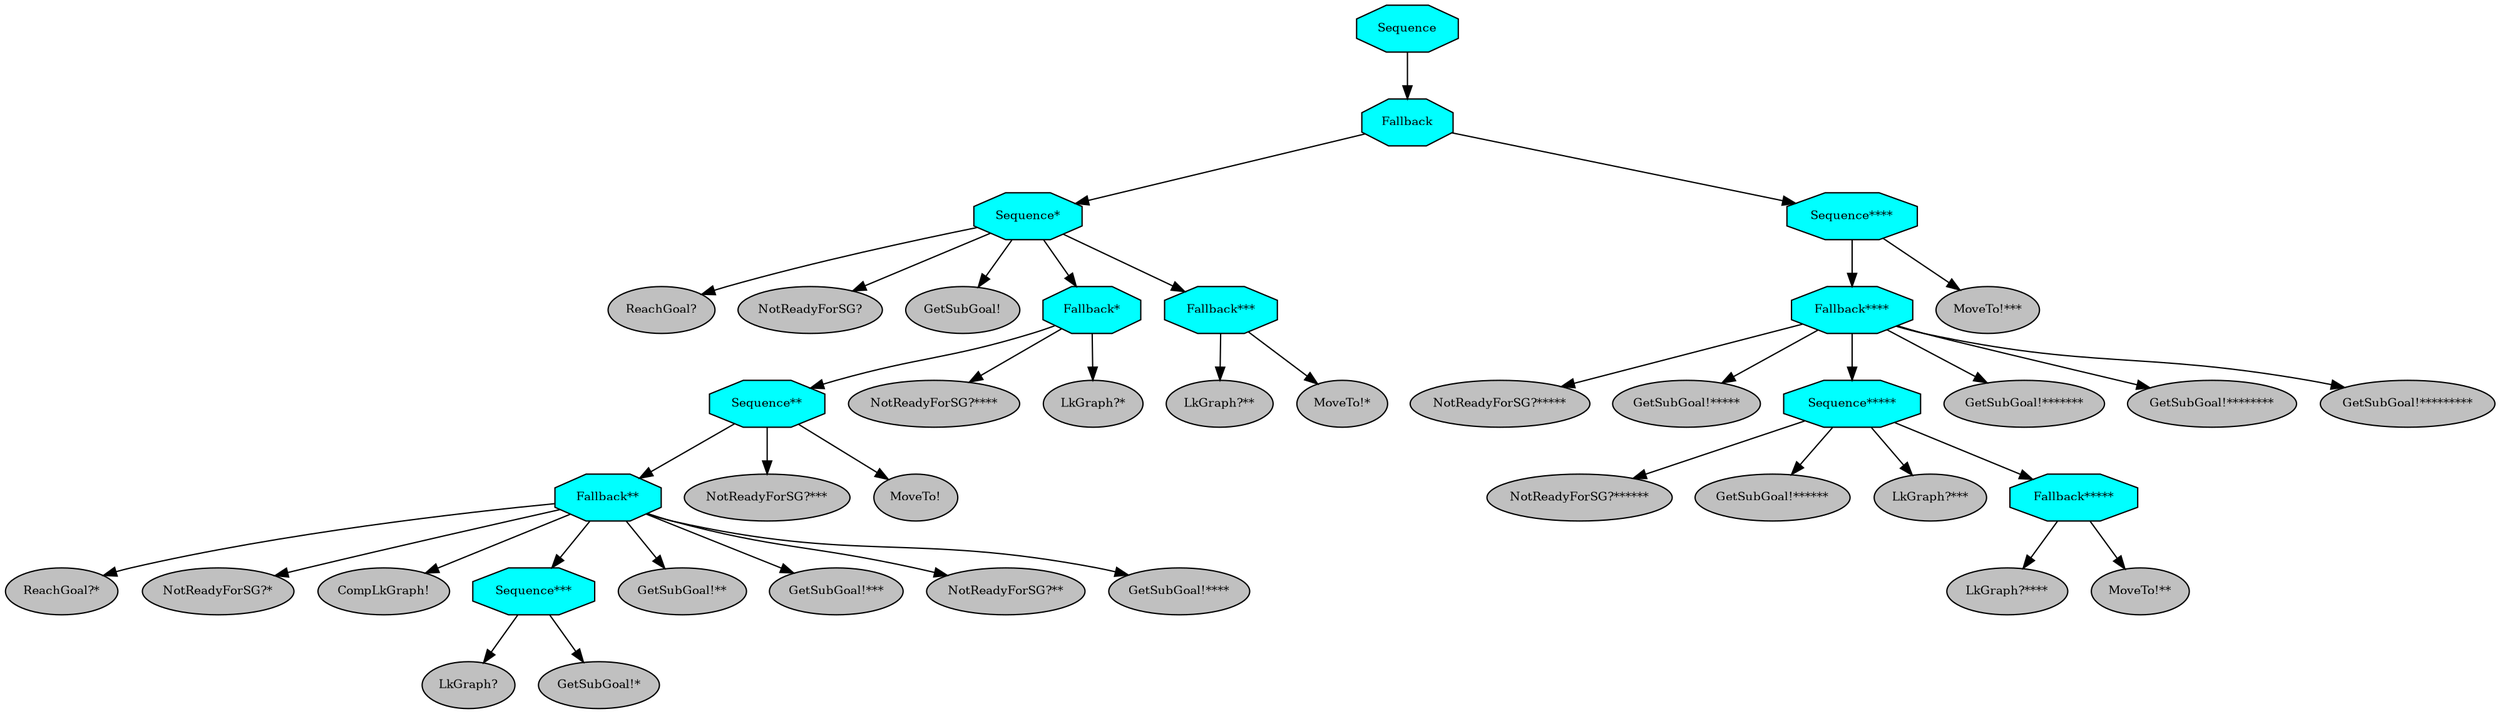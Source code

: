 digraph pastafarianism {
ordering=out;
graph [fontname="times-roman"];
node [fontname="times-roman"];
edge [fontname="times-roman"];
Sequence [fillcolor=cyan, fontcolor=black, fontsize=9, label=Sequence, shape=octagon, style=filled];
Fallback [fillcolor=cyan, fontcolor=black, fontsize=9, label=Fallback, shape=octagon, style=filled];
Sequence -> Fallback;
"Sequence*" [fillcolor=cyan, fontcolor=black, fontsize=9, label="Sequence*", shape=octagon, style=filled];
Fallback -> "Sequence*";
"ReachGoal?" [fillcolor=gray, fontcolor=black, fontsize=9, label="ReachGoal?", shape=ellipse, style=filled];
"Sequence*" -> "ReachGoal?";
"NotReadyForSG?" [fillcolor=gray, fontcolor=black, fontsize=9, label="NotReadyForSG?", shape=ellipse, style=filled];
"Sequence*" -> "NotReadyForSG?";
"GetSubGoal!" [fillcolor=gray, fontcolor=black, fontsize=9, label="GetSubGoal!", shape=ellipse, style=filled];
"Sequence*" -> "GetSubGoal!";
"Fallback*" [fillcolor=cyan, fontcolor=black, fontsize=9, label="Fallback*", shape=octagon, style=filled];
"Sequence*" -> "Fallback*";
"Sequence**" [fillcolor=cyan, fontcolor=black, fontsize=9, label="Sequence**", shape=octagon, style=filled];
"Fallback*" -> "Sequence**";
"Fallback**" [fillcolor=cyan, fontcolor=black, fontsize=9, label="Fallback**", shape=octagon, style=filled];
"Sequence**" -> "Fallback**";
"ReachGoal?*" [fillcolor=gray, fontcolor=black, fontsize=9, label="ReachGoal?*", shape=ellipse, style=filled];
"Fallback**" -> "ReachGoal?*";
"NotReadyForSG?*" [fillcolor=gray, fontcolor=black, fontsize=9, label="NotReadyForSG?*", shape=ellipse, style=filled];
"Fallback**" -> "NotReadyForSG?*";
"CompLkGraph!" [fillcolor=gray, fontcolor=black, fontsize=9, label="CompLkGraph!", shape=ellipse, style=filled];
"Fallback**" -> "CompLkGraph!";
"Sequence***" [fillcolor=cyan, fontcolor=black, fontsize=9, label="Sequence***", shape=octagon, style=filled];
"Fallback**" -> "Sequence***";
"LkGraph?" [fillcolor=gray, fontcolor=black, fontsize=9, label="LkGraph?", shape=ellipse, style=filled];
"Sequence***" -> "LkGraph?";
"GetSubGoal!*" [fillcolor=gray, fontcolor=black, fontsize=9, label="GetSubGoal!*", shape=ellipse, style=filled];
"Sequence***" -> "GetSubGoal!*";
"GetSubGoal!**" [fillcolor=gray, fontcolor=black, fontsize=9, label="GetSubGoal!**", shape=ellipse, style=filled];
"Fallback**" -> "GetSubGoal!**";
"GetSubGoal!***" [fillcolor=gray, fontcolor=black, fontsize=9, label="GetSubGoal!***", shape=ellipse, style=filled];
"Fallback**" -> "GetSubGoal!***";
"NotReadyForSG?**" [fillcolor=gray, fontcolor=black, fontsize=9, label="NotReadyForSG?**", shape=ellipse, style=filled];
"Fallback**" -> "NotReadyForSG?**";
"GetSubGoal!****" [fillcolor=gray, fontcolor=black, fontsize=9, label="GetSubGoal!****", shape=ellipse, style=filled];
"Fallback**" -> "GetSubGoal!****";
"NotReadyForSG?***" [fillcolor=gray, fontcolor=black, fontsize=9, label="NotReadyForSG?***", shape=ellipse, style=filled];
"Sequence**" -> "NotReadyForSG?***";
"MoveTo!" [fillcolor=gray, fontcolor=black, fontsize=9, label="MoveTo!", shape=ellipse, style=filled];
"Sequence**" -> "MoveTo!";
"NotReadyForSG?****" [fillcolor=gray, fontcolor=black, fontsize=9, label="NotReadyForSG?****", shape=ellipse, style=filled];
"Fallback*" -> "NotReadyForSG?****";
"LkGraph?*" [fillcolor=gray, fontcolor=black, fontsize=9, label="LkGraph?*", shape=ellipse, style=filled];
"Fallback*" -> "LkGraph?*";
"Fallback***" [fillcolor=cyan, fontcolor=black, fontsize=9, label="Fallback***", shape=octagon, style=filled];
"Sequence*" -> "Fallback***";
"LkGraph?**" [fillcolor=gray, fontcolor=black, fontsize=9, label="LkGraph?**", shape=ellipse, style=filled];
"Fallback***" -> "LkGraph?**";
"MoveTo!*" [fillcolor=gray, fontcolor=black, fontsize=9, label="MoveTo!*", shape=ellipse, style=filled];
"Fallback***" -> "MoveTo!*";
"Sequence****" [fillcolor=cyan, fontcolor=black, fontsize=9, label="Sequence****", shape=octagon, style=filled];
Fallback -> "Sequence****";
"Fallback****" [fillcolor=cyan, fontcolor=black, fontsize=9, label="Fallback****", shape=octagon, style=filled];
"Sequence****" -> "Fallback****";
"NotReadyForSG?*****" [fillcolor=gray, fontcolor=black, fontsize=9, label="NotReadyForSG?*****", shape=ellipse, style=filled];
"Fallback****" -> "NotReadyForSG?*****";
"GetSubGoal!*****" [fillcolor=gray, fontcolor=black, fontsize=9, label="GetSubGoal!*****", shape=ellipse, style=filled];
"Fallback****" -> "GetSubGoal!*****";
"Sequence*****" [fillcolor=cyan, fontcolor=black, fontsize=9, label="Sequence*****", shape=octagon, style=filled];
"Fallback****" -> "Sequence*****";
"NotReadyForSG?******" [fillcolor=gray, fontcolor=black, fontsize=9, label="NotReadyForSG?******", shape=ellipse, style=filled];
"Sequence*****" -> "NotReadyForSG?******";
"GetSubGoal!******" [fillcolor=gray, fontcolor=black, fontsize=9, label="GetSubGoal!******", shape=ellipse, style=filled];
"Sequence*****" -> "GetSubGoal!******";
"LkGraph?***" [fillcolor=gray, fontcolor=black, fontsize=9, label="LkGraph?***", shape=ellipse, style=filled];
"Sequence*****" -> "LkGraph?***";
"Fallback*****" [fillcolor=cyan, fontcolor=black, fontsize=9, label="Fallback*****", shape=octagon, style=filled];
"Sequence*****" -> "Fallback*****";
"LkGraph?****" [fillcolor=gray, fontcolor=black, fontsize=9, label="LkGraph?****", shape=ellipse, style=filled];
"Fallback*****" -> "LkGraph?****";
"MoveTo!**" [fillcolor=gray, fontcolor=black, fontsize=9, label="MoveTo!**", shape=ellipse, style=filled];
"Fallback*****" -> "MoveTo!**";
"GetSubGoal!*******" [fillcolor=gray, fontcolor=black, fontsize=9, label="GetSubGoal!*******", shape=ellipse, style=filled];
"Fallback****" -> "GetSubGoal!*******";
"GetSubGoal!********" [fillcolor=gray, fontcolor=black, fontsize=9, label="GetSubGoal!********", shape=ellipse, style=filled];
"Fallback****" -> "GetSubGoal!********";
"GetSubGoal!*********" [fillcolor=gray, fontcolor=black, fontsize=9, label="GetSubGoal!*********", shape=ellipse, style=filled];
"Fallback****" -> "GetSubGoal!*********";
"MoveTo!***" [fillcolor=gray, fontcolor=black, fontsize=9, label="MoveTo!***", shape=ellipse, style=filled];
"Sequence****" -> "MoveTo!***";
}
